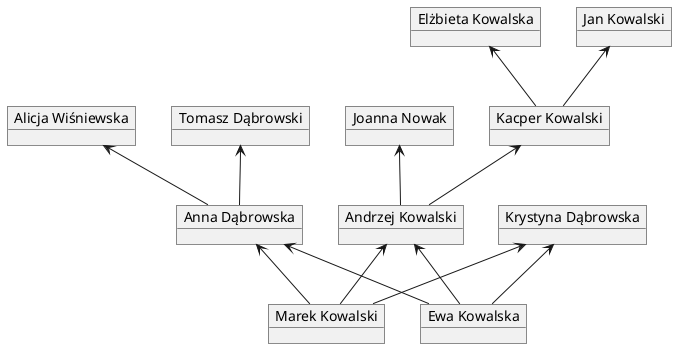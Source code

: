 @startuml
object "Marek Kowalski" as MarekKowalski
object "Ewa Kowalska" as EwaKowalska
object "Anna Dąbrowska" as AnnaDąbrowska
object "Andrzej Kowalski" as AndrzejKowalski
object "Krystyna Dąbrowska" as KrystynaDąbrowska
object "Alicja Wiśniewska" as AlicjaWiśniewska
object "Tomasz Dąbrowski" as TomaszDąbrowski
object "Joanna Nowak" as JoannaNowak
object "Kacper Kowalski" as KacperKowalski
object "Elżbieta Kowalska" as ElżbietaKowalska
object "Jan Kowalski" as JanKowalski
AnnaDąbrowska <-- MarekKowalski
AndrzejKowalski <-- MarekKowalski
KrystynaDąbrowska <-- MarekKowalski
JoannaNowak <-- AndrzejKowalski
KacperKowalski <-- AndrzejKowalski
ElżbietaKowalska <-- KacperKowalski
JanKowalski <-- KacperKowalski
AnnaDąbrowska <-- EwaKowalska
AndrzejKowalski <-- EwaKowalska
KrystynaDąbrowska <-- EwaKowalska
AlicjaWiśniewska <-- AnnaDąbrowska
TomaszDąbrowski <-- AnnaDąbrowska
@enduml
